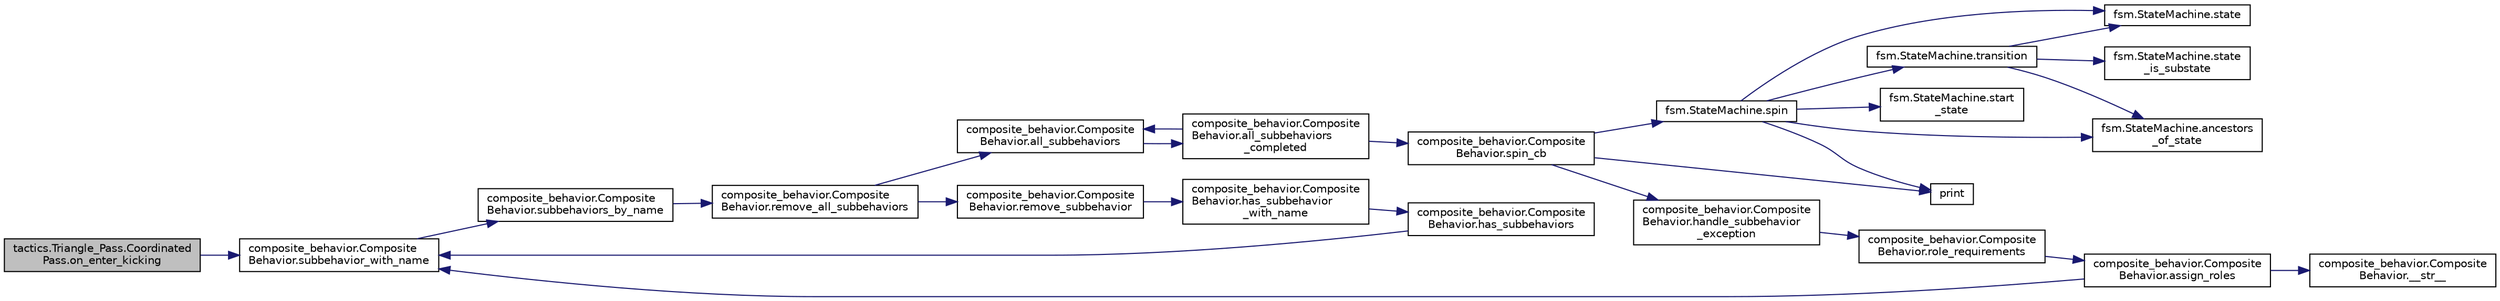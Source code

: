 digraph "tactics.Triangle_Pass.CoordinatedPass.on_enter_kicking"
{
 // INTERACTIVE_SVG=YES
  edge [fontname="Helvetica",fontsize="10",labelfontname="Helvetica",labelfontsize="10"];
  node [fontname="Helvetica",fontsize="10",shape=record];
  rankdir="LR";
  Node1 [label="tactics.Triangle_Pass.Coordinated\lPass.on_enter_kicking",height=0.2,width=0.4,color="black", fillcolor="grey75", style="filled", fontcolor="black"];
  Node1 -> Node2 [color="midnightblue",fontsize="10",style="solid",fontname="Helvetica"];
  Node2 [label="composite_behavior.Composite\lBehavior.subbehavior_with_name",height=0.2,width=0.4,color="black", fillcolor="white", style="filled",URL="$d8/d31/classcomposite__behavior_1_1_composite_behavior.html#aa4a76123e41964c2af478086d44437d7"];
  Node2 -> Node3 [color="midnightblue",fontsize="10",style="solid",fontname="Helvetica"];
  Node3 [label="composite_behavior.Composite\lBehavior.subbehaviors_by_name",height=0.2,width=0.4,color="black", fillcolor="white", style="filled",URL="$d8/d31/classcomposite__behavior_1_1_composite_behavior.html#a5d00edc2e7d1973717da20eb8e561886"];
  Node3 -> Node4 [color="midnightblue",fontsize="10",style="solid",fontname="Helvetica"];
  Node4 [label="composite_behavior.Composite\lBehavior.remove_all_subbehaviors",height=0.2,width=0.4,color="black", fillcolor="white", style="filled",URL="$d8/d31/classcomposite__behavior_1_1_composite_behavior.html#a3043802726a55cdc1b1b394302f76c8b"];
  Node4 -> Node5 [color="midnightblue",fontsize="10",style="solid",fontname="Helvetica"];
  Node5 [label="composite_behavior.Composite\lBehavior.all_subbehaviors",height=0.2,width=0.4,color="black", fillcolor="white", style="filled",URL="$d8/d31/classcomposite__behavior_1_1_composite_behavior.html#ab49315947440ab069de8ef72042a7710"];
  Node5 -> Node6 [color="midnightblue",fontsize="10",style="solid",fontname="Helvetica"];
  Node6 [label="composite_behavior.Composite\lBehavior.all_subbehaviors\l_completed",height=0.2,width=0.4,color="black", fillcolor="white", style="filled",URL="$d8/d31/classcomposite__behavior_1_1_composite_behavior.html#ae87f69a5e0e981379f3dbb60f36f243e"];
  Node6 -> Node5 [color="midnightblue",fontsize="10",style="solid",fontname="Helvetica"];
  Node6 -> Node7 [color="midnightblue",fontsize="10",style="solid",fontname="Helvetica"];
  Node7 [label="composite_behavior.Composite\lBehavior.spin_cb",height=0.2,width=0.4,color="black", fillcolor="white", style="filled",URL="$d8/d31/classcomposite__behavior_1_1_composite_behavior.html#aa00b5ef75a6b70c8e343af128db6d026",tooltip="Override StateMachine.spin() so we can call spin() on subbehaviors. "];
  Node7 -> Node8 [color="midnightblue",fontsize="10",style="solid",fontname="Helvetica"];
  Node8 [label="composite_behavior.Composite\lBehavior.handle_subbehavior\l_exception",height=0.2,width=0.4,color="black", fillcolor="white", style="filled",URL="$d8/d31/classcomposite__behavior_1_1_composite_behavior.html#a04d570e611e6d2b9f578e627c7b1058c",tooltip="Override point for exception handling this is called whenever a subbehavior throws an exception durin..."];
  Node8 -> Node9 [color="midnightblue",fontsize="10",style="solid",fontname="Helvetica"];
  Node9 [label="composite_behavior.Composite\lBehavior.role_requirements",height=0.2,width=0.4,color="black", fillcolor="white", style="filled",URL="$d8/d31/classcomposite__behavior_1_1_composite_behavior.html#a1c16307c571cf7e688c8dfa064fa411a",tooltip="returns a tree of role_requirements "];
  Node9 -> Node10 [color="midnightblue",fontsize="10",style="solid",fontname="Helvetica"];
  Node10 [label="composite_behavior.Composite\lBehavior.assign_roles",height=0.2,width=0.4,color="black", fillcolor="white", style="filled",URL="$d8/d31/classcomposite__behavior_1_1_composite_behavior.html#ac6188093adfc2863bf1fad3f380d8fb7",tooltip="assignments is a tree with the same structure as that returned by role_requirements() the only differ..."];
  Node10 -> Node11 [color="midnightblue",fontsize="10",style="solid",fontname="Helvetica"];
  Node11 [label="composite_behavior.Composite\lBehavior.__str__",height=0.2,width=0.4,color="black", fillcolor="white", style="filled",URL="$d8/d31/classcomposite__behavior_1_1_composite_behavior.html#ab8f75aed69d5ae9b0e5f687d5695226a"];
  Node10 -> Node2 [color="midnightblue",fontsize="10",style="solid",fontname="Helvetica"];
  Node7 -> Node12 [color="midnightblue",fontsize="10",style="solid",fontname="Helvetica"];
  Node12 [label="print",height=0.2,width=0.4,color="black", fillcolor="white", style="filled",URL="$dc/ddd/node__class_8cpp.html#abc62c9d234b4194b3886013a7dbd1232"];
  Node7 -> Node13 [color="midnightblue",fontsize="10",style="solid",fontname="Helvetica"];
  Node13 [label="fsm.StateMachine.spin",height=0.2,width=0.4,color="black", fillcolor="white", style="filled",URL="$d4/dd8/classfsm_1_1_state_machine.html#a23c3e817663c1200e4f831a051ac9aa3"];
  Node13 -> Node14 [color="midnightblue",fontsize="10",style="solid",fontname="Helvetica"];
  Node14 [label="fsm.StateMachine.ancestors\l_of_state",height=0.2,width=0.4,color="black", fillcolor="white", style="filled",URL="$d4/dd8/classfsm_1_1_state_machine.html#ab772209815d0ca026b9906b63a1e3083"];
  Node13 -> Node12 [color="midnightblue",fontsize="10",style="solid",fontname="Helvetica"];
  Node13 -> Node15 [color="midnightblue",fontsize="10",style="solid",fontname="Helvetica"];
  Node15 [label="fsm.StateMachine.start\l_state",height=0.2,width=0.4,color="black", fillcolor="white", style="filled",URL="$d4/dd8/classfsm_1_1_state_machine.html#ac01f772989e580e9fd028529ba787588"];
  Node13 -> Node16 [color="midnightblue",fontsize="10",style="solid",fontname="Helvetica"];
  Node16 [label="fsm.StateMachine.state",height=0.2,width=0.4,color="black", fillcolor="white", style="filled",URL="$d4/dd8/classfsm_1_1_state_machine.html#ad2ac73f2d3ea3706428f1bda246098f8"];
  Node13 -> Node17 [color="midnightblue",fontsize="10",style="solid",fontname="Helvetica"];
  Node17 [label="fsm.StateMachine.transition",height=0.2,width=0.4,color="black", fillcolor="white", style="filled",URL="$d4/dd8/classfsm_1_1_state_machine.html#a3ada22b8d508be982f681cde63fca674"];
  Node17 -> Node14 [color="midnightblue",fontsize="10",style="solid",fontname="Helvetica"];
  Node17 -> Node16 [color="midnightblue",fontsize="10",style="solid",fontname="Helvetica"];
  Node17 -> Node18 [color="midnightblue",fontsize="10",style="solid",fontname="Helvetica"];
  Node18 [label="fsm.StateMachine.state\l_is_substate",height=0.2,width=0.4,color="black", fillcolor="white", style="filled",URL="$d4/dd8/classfsm_1_1_state_machine.html#a6875ee48c4051c3a36e4f9e9966e5467"];
  Node4 -> Node19 [color="midnightblue",fontsize="10",style="solid",fontname="Helvetica"];
  Node19 [label="composite_behavior.Composite\lBehavior.remove_subbehavior",height=0.2,width=0.4,color="black", fillcolor="white", style="filled",URL="$d8/d31/classcomposite__behavior_1_1_composite_behavior.html#ae6c61d431765827d62cd67815d54f993"];
  Node19 -> Node20 [color="midnightblue",fontsize="10",style="solid",fontname="Helvetica"];
  Node20 [label="composite_behavior.Composite\lBehavior.has_subbehavior\l_with_name",height=0.2,width=0.4,color="black", fillcolor="white", style="filled",URL="$d8/d31/classcomposite__behavior_1_1_composite_behavior.html#aeb7881a4a7fee7eba0c0b62de7f78be0"];
  Node20 -> Node21 [color="midnightblue",fontsize="10",style="solid",fontname="Helvetica"];
  Node21 [label="composite_behavior.Composite\lBehavior.has_subbehaviors",height=0.2,width=0.4,color="black", fillcolor="white", style="filled",URL="$d8/d31/classcomposite__behavior_1_1_composite_behavior.html#a4c28a6798f91f72f997c1e531a55b66a"];
  Node21 -> Node2 [color="midnightblue",fontsize="10",style="solid",fontname="Helvetica"];
}
